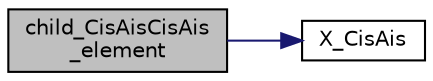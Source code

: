 digraph "child_CisAisCisAis_element"
{
 // INTERACTIVE_SVG=YES
  edge [fontname="Helvetica",fontsize="10",labelfontname="Helvetica",labelfontsize="10"];
  node [fontname="Helvetica",fontsize="10",shape=record];
  rankdir="LR";
  Node1 [label="child_CisAisCisAis\l_element",height=0.2,width=0.4,color="black", fillcolor="grey75", style="filled", fontcolor="black"];
  Node1 -> Node2 [color="midnightblue",fontsize="10",style="solid",fontname="Helvetica"];
  Node2 [label="X_CisAis",height=0.2,width=0.4,color="black", fillcolor="white", style="filled",URL="$mltply_8c.html#aa81e90673aeb377803302428fe3c7b64"];
}
